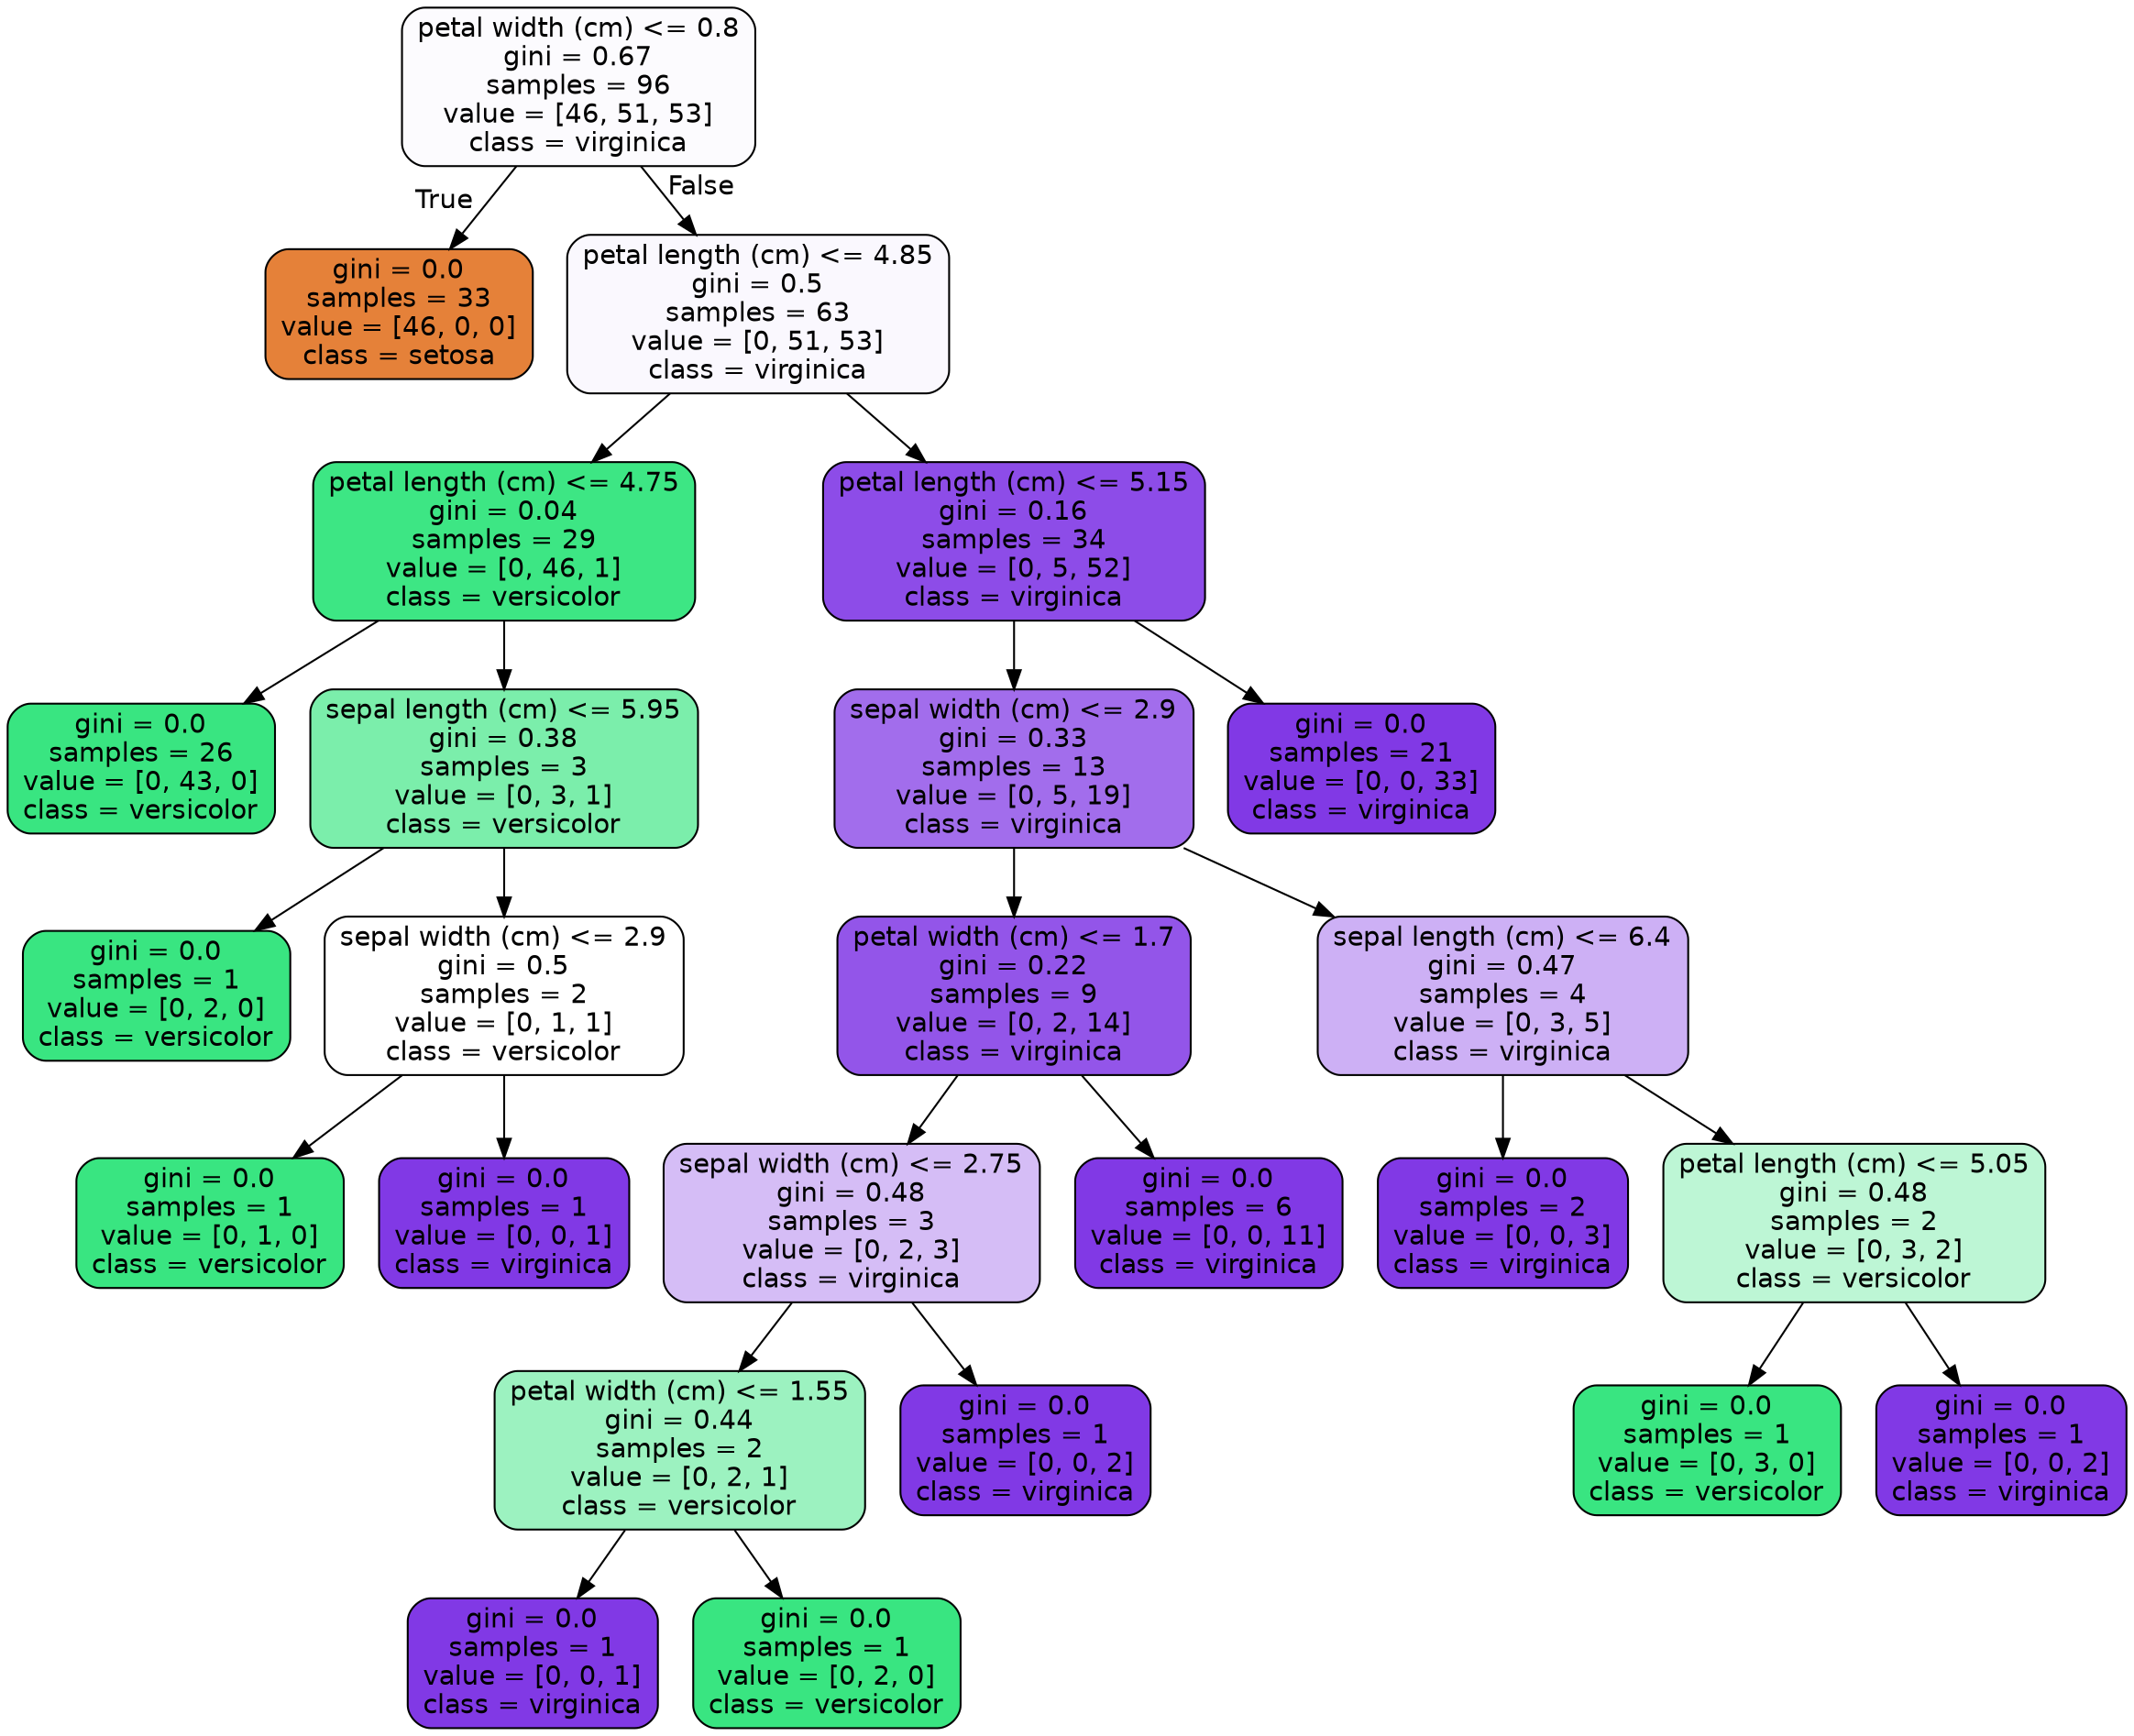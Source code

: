 digraph Tree {
node [shape=box, style="filled, rounded", color="black", fontname=helvetica] ;
edge [fontname=helvetica] ;
0 [label="petal width (cm) <= 0.8\ngini = 0.67\nsamples = 96\nvalue = [46, 51, 53]\nclass = virginica", fillcolor="#fcfbfe"] ;
1 [label="gini = 0.0\nsamples = 33\nvalue = [46, 0, 0]\nclass = setosa", fillcolor="#e58139"] ;
0 -> 1 [labeldistance=2.5, labelangle=45, headlabel="True"] ;
2 [label="petal length (cm) <= 4.85\ngini = 0.5\nsamples = 63\nvalue = [0, 51, 53]\nclass = virginica", fillcolor="#faf8fe"] ;
0 -> 2 [labeldistance=2.5, labelangle=-45, headlabel="False"] ;
3 [label="petal length (cm) <= 4.75\ngini = 0.04\nsamples = 29\nvalue = [0, 46, 1]\nclass = versicolor", fillcolor="#3de684"] ;
2 -> 3 ;
4 [label="gini = 0.0\nsamples = 26\nvalue = [0, 43, 0]\nclass = versicolor", fillcolor="#39e581"] ;
3 -> 4 ;
5 [label="sepal length (cm) <= 5.95\ngini = 0.38\nsamples = 3\nvalue = [0, 3, 1]\nclass = versicolor", fillcolor="#7beeab"] ;
3 -> 5 ;
6 [label="gini = 0.0\nsamples = 1\nvalue = [0, 2, 0]\nclass = versicolor", fillcolor="#39e581"] ;
5 -> 6 ;
7 [label="sepal width (cm) <= 2.9\ngini = 0.5\nsamples = 2\nvalue = [0, 1, 1]\nclass = versicolor", fillcolor="#ffffff"] ;
5 -> 7 ;
8 [label="gini = 0.0\nsamples = 1\nvalue = [0, 1, 0]\nclass = versicolor", fillcolor="#39e581"] ;
7 -> 8 ;
9 [label="gini = 0.0\nsamples = 1\nvalue = [0, 0, 1]\nclass = virginica", fillcolor="#8139e5"] ;
7 -> 9 ;
10 [label="petal length (cm) <= 5.15\ngini = 0.16\nsamples = 34\nvalue = [0, 5, 52]\nclass = virginica", fillcolor="#8d4ce8"] ;
2 -> 10 ;
11 [label="sepal width (cm) <= 2.9\ngini = 0.33\nsamples = 13\nvalue = [0, 5, 19]\nclass = virginica", fillcolor="#a26dec"] ;
10 -> 11 ;
12 [label="petal width (cm) <= 1.7\ngini = 0.22\nsamples = 9\nvalue = [0, 2, 14]\nclass = virginica", fillcolor="#9355e9"] ;
11 -> 12 ;
13 [label="sepal width (cm) <= 2.75\ngini = 0.48\nsamples = 3\nvalue = [0, 2, 3]\nclass = virginica", fillcolor="#d5bdf6"] ;
12 -> 13 ;
14 [label="petal width (cm) <= 1.55\ngini = 0.44\nsamples = 2\nvalue = [0, 2, 1]\nclass = versicolor", fillcolor="#9cf2c0"] ;
13 -> 14 ;
15 [label="gini = 0.0\nsamples = 1\nvalue = [0, 0, 1]\nclass = virginica", fillcolor="#8139e5"] ;
14 -> 15 ;
16 [label="gini = 0.0\nsamples = 1\nvalue = [0, 2, 0]\nclass = versicolor", fillcolor="#39e581"] ;
14 -> 16 ;
17 [label="gini = 0.0\nsamples = 1\nvalue = [0, 0, 2]\nclass = virginica", fillcolor="#8139e5"] ;
13 -> 17 ;
18 [label="gini = 0.0\nsamples = 6\nvalue = [0, 0, 11]\nclass = virginica", fillcolor="#8139e5"] ;
12 -> 18 ;
19 [label="sepal length (cm) <= 6.4\ngini = 0.47\nsamples = 4\nvalue = [0, 3, 5]\nclass = virginica", fillcolor="#cdb0f5"] ;
11 -> 19 ;
20 [label="gini = 0.0\nsamples = 2\nvalue = [0, 0, 3]\nclass = virginica", fillcolor="#8139e5"] ;
19 -> 20 ;
21 [label="petal length (cm) <= 5.05\ngini = 0.48\nsamples = 2\nvalue = [0, 3, 2]\nclass = versicolor", fillcolor="#bdf6d5"] ;
19 -> 21 ;
22 [label="gini = 0.0\nsamples = 1\nvalue = [0, 3, 0]\nclass = versicolor", fillcolor="#39e581"] ;
21 -> 22 ;
23 [label="gini = 0.0\nsamples = 1\nvalue = [0, 0, 2]\nclass = virginica", fillcolor="#8139e5"] ;
21 -> 23 ;
24 [label="gini = 0.0\nsamples = 21\nvalue = [0, 0, 33]\nclass = virginica", fillcolor="#8139e5"] ;
10 -> 24 ;
}
